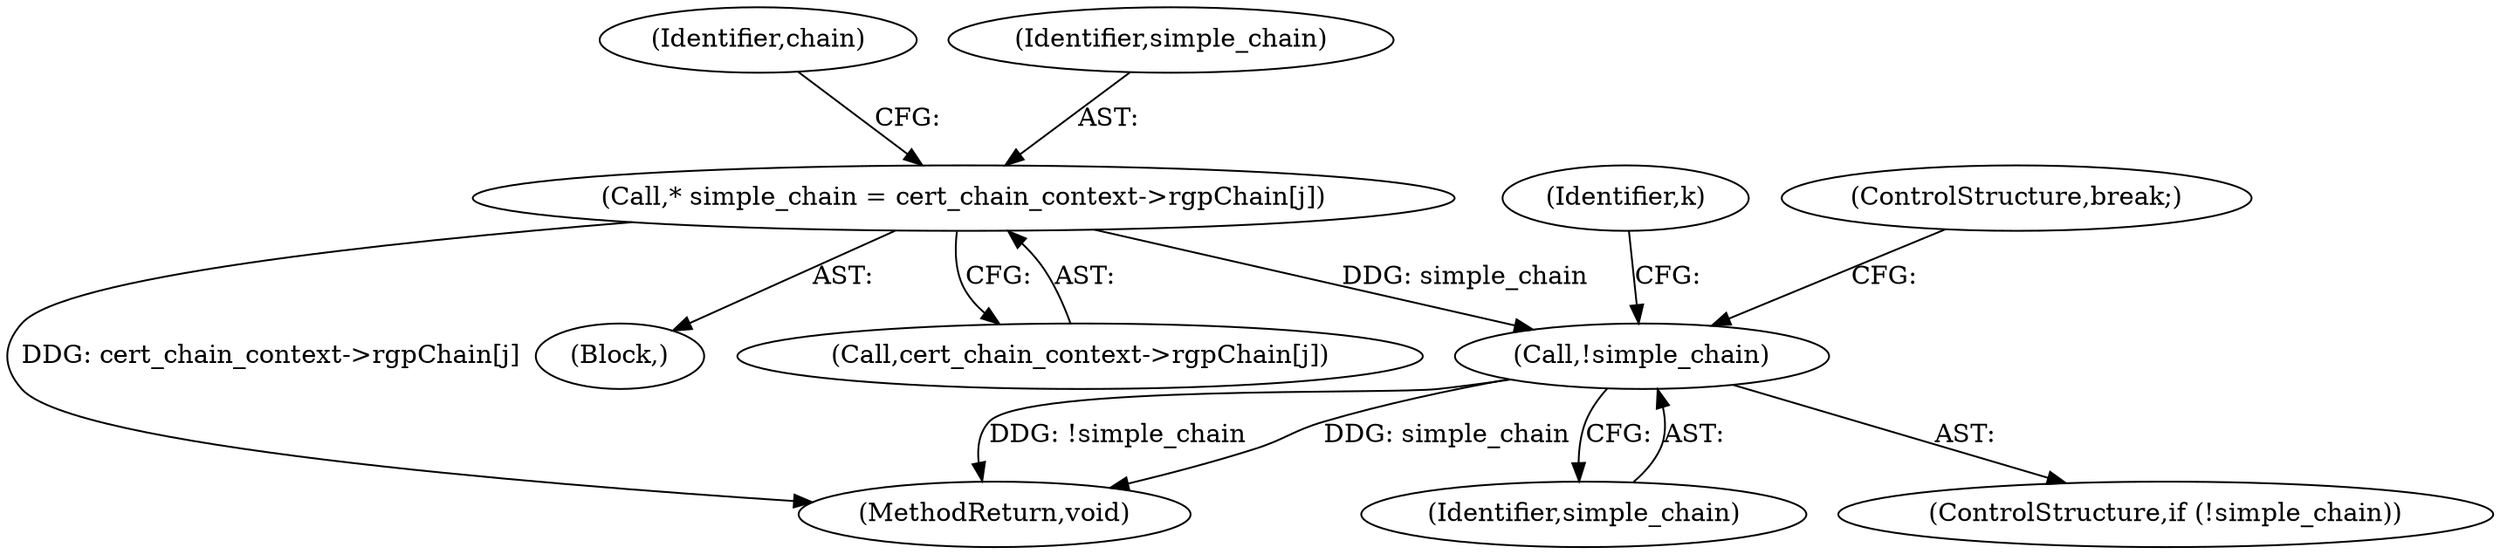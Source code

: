 digraph "0_Chrome_7352baf29ac44d23cd580c2edfa8faf4e140a480@array" {
"1000272" [label="(Call,* simple_chain = cert_chain_context->rgpChain[j])"];
"1000284" [label="(Call,!simple_chain)"];
"1000281" [label="(Identifier,chain)"];
"1000283" [label="(ControlStructure,if (!simple_chain))"];
"1000286" [label="(ControlStructure,break;)"];
"1000273" [label="(Identifier,simple_chain)"];
"1000290" [label="(Identifier,k)"];
"1000332" [label="(MethodReturn,void)"];
"1000285" [label="(Identifier,simple_chain)"];
"1000270" [label="(Block,)"];
"1000284" [label="(Call,!simple_chain)"];
"1000272" [label="(Call,* simple_chain = cert_chain_context->rgpChain[j])"];
"1000274" [label="(Call,cert_chain_context->rgpChain[j])"];
"1000272" -> "1000270"  [label="AST: "];
"1000272" -> "1000274"  [label="CFG: "];
"1000273" -> "1000272"  [label="AST: "];
"1000274" -> "1000272"  [label="AST: "];
"1000281" -> "1000272"  [label="CFG: "];
"1000272" -> "1000332"  [label="DDG: cert_chain_context->rgpChain[j]"];
"1000272" -> "1000284"  [label="DDG: simple_chain"];
"1000284" -> "1000283"  [label="AST: "];
"1000284" -> "1000285"  [label="CFG: "];
"1000285" -> "1000284"  [label="AST: "];
"1000286" -> "1000284"  [label="CFG: "];
"1000290" -> "1000284"  [label="CFG: "];
"1000284" -> "1000332"  [label="DDG: simple_chain"];
"1000284" -> "1000332"  [label="DDG: !simple_chain"];
}
